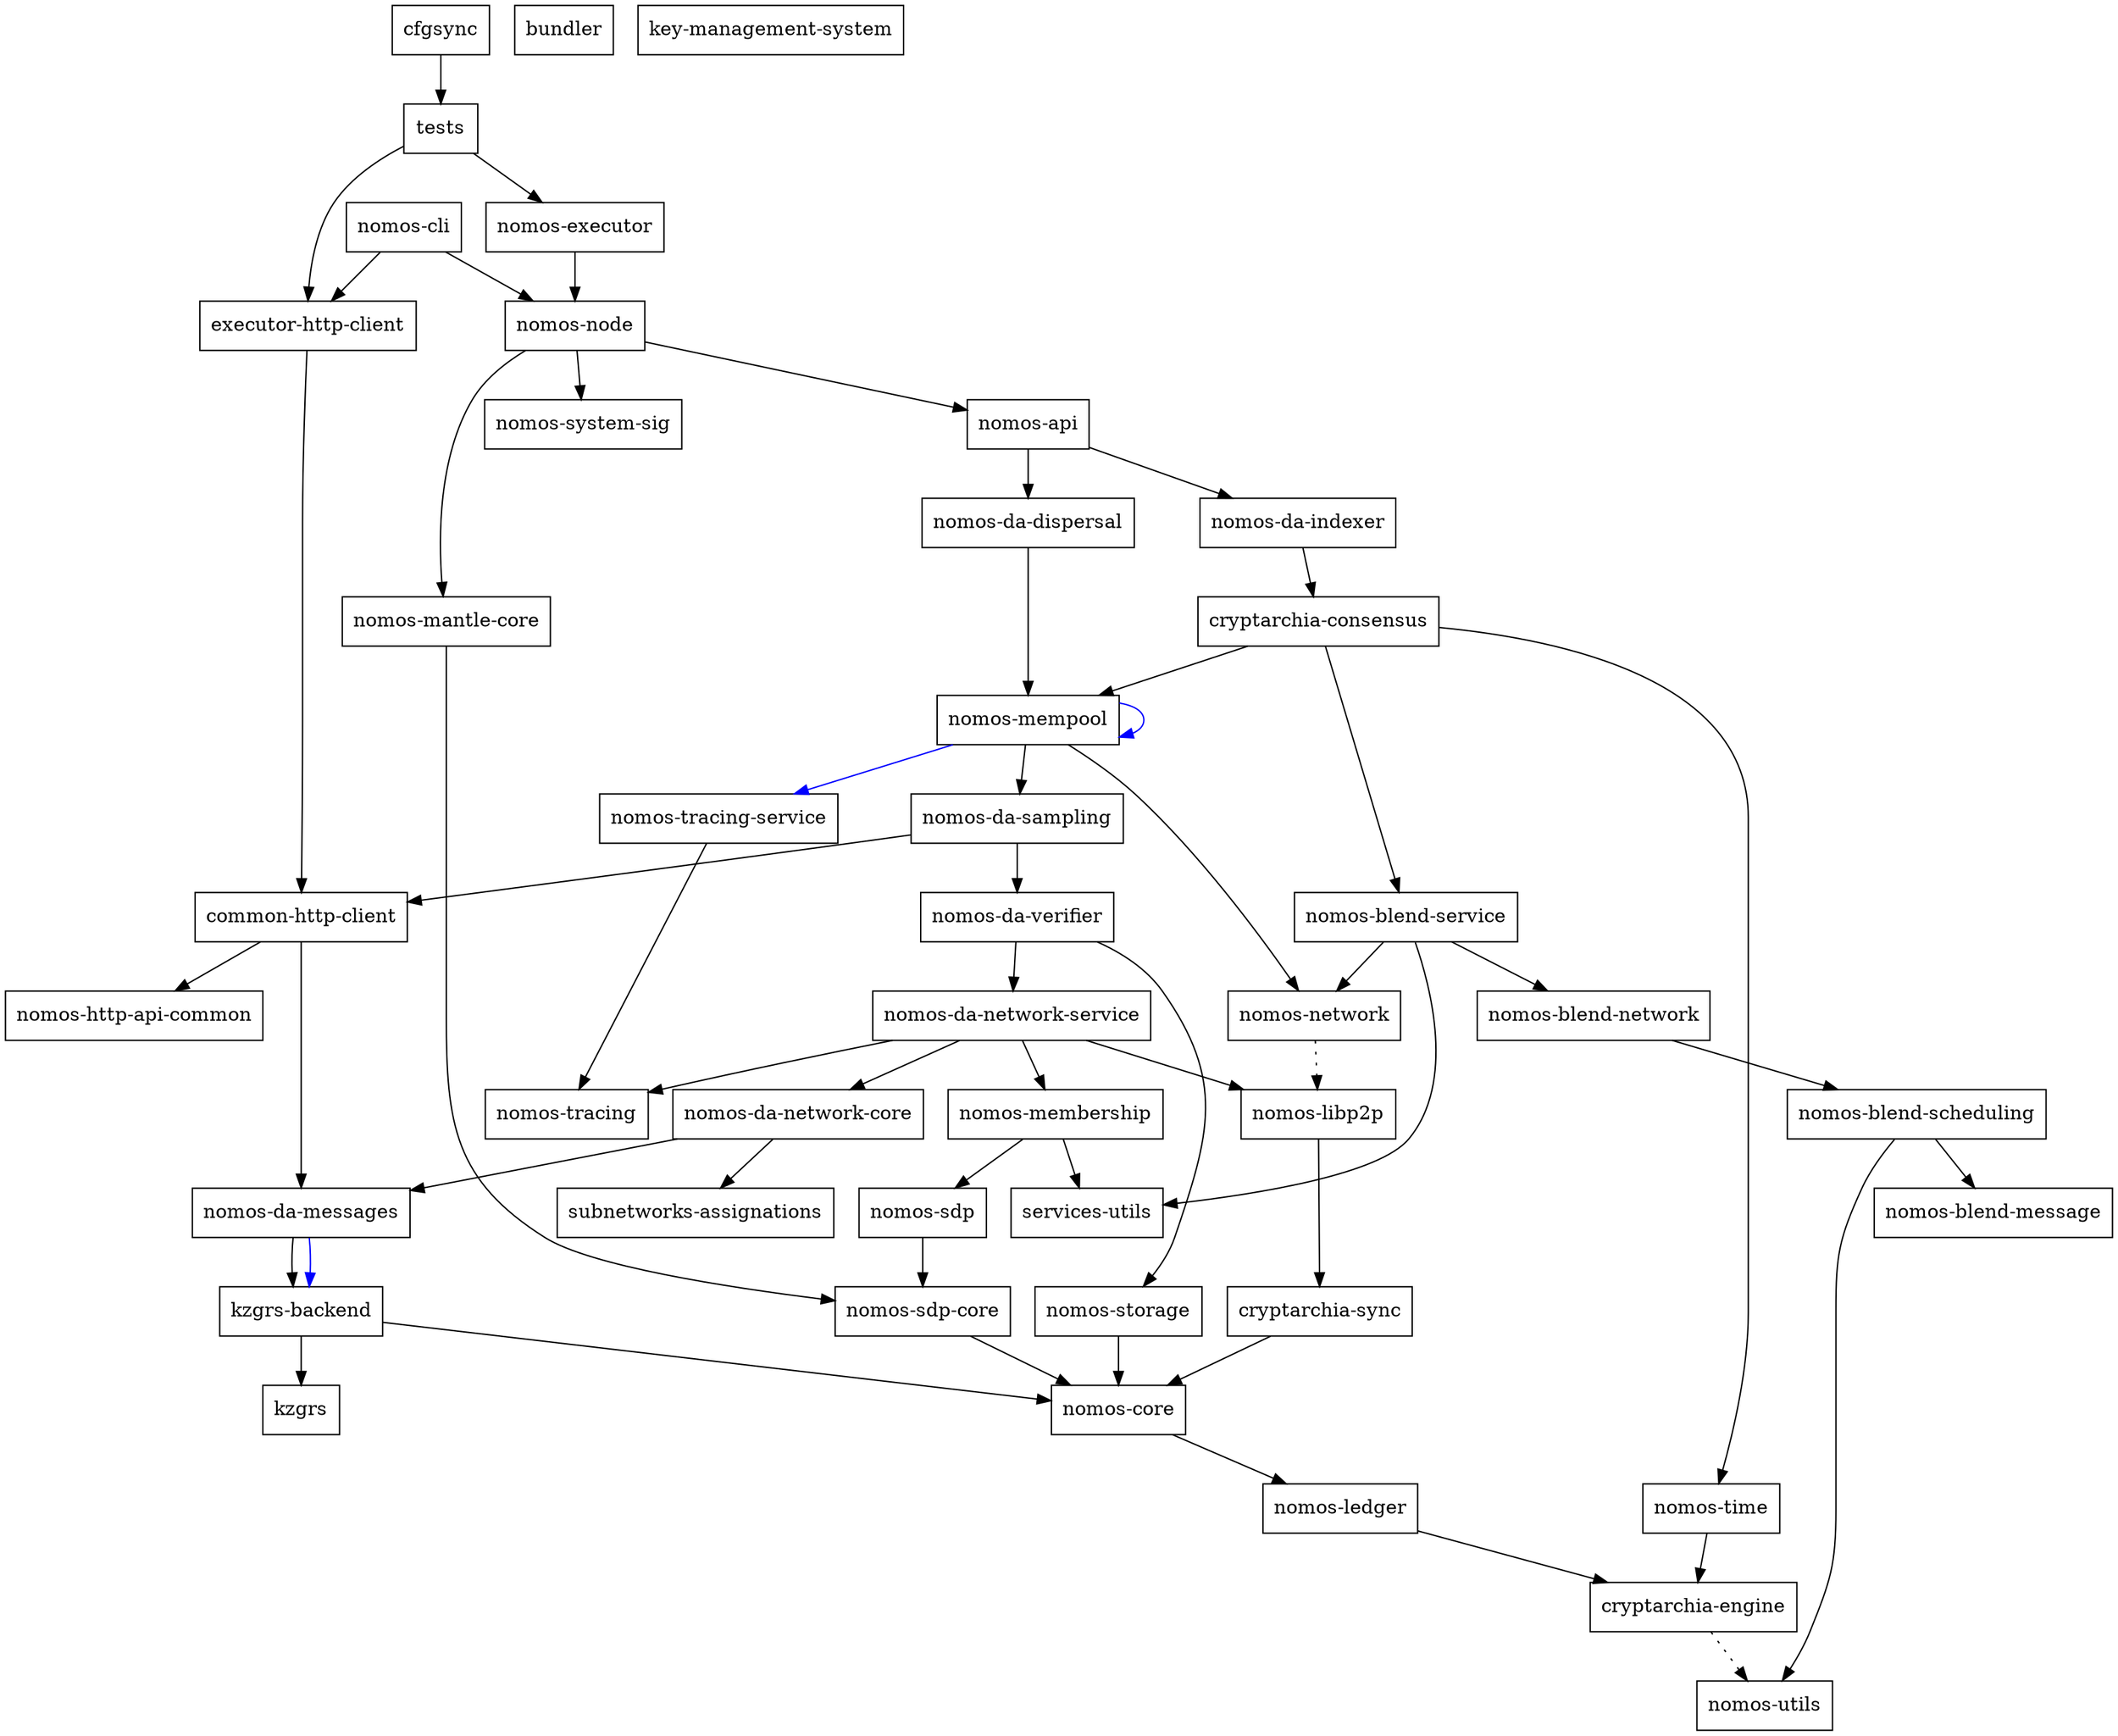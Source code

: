 digraph {
    0 [ label = "cryptarchia-engine" shape = box]
    1 [ label = "nomos-utils" shape = box]
    2 [ label = "cryptarchia-sync" shape = box]
    3 [ label = "nomos-core" shape = box]
    4 [ label = "nomos-ledger" shape = box]
    5 [ label = "nomos-http-api-common" shape = box]
    6 [ label = "nomos-executor" shape = box]
    7 [ label = "kzgrs-backend" shape = box]
    8 [ label = "kzgrs" shape = box]
    9 [ label = "nomos-api" shape = box]
    10 [ label = "cryptarchia-consensus" shape = box]
    11 [ label = "nomos-blend-service" shape = box]
    12 [ label = "nomos-blend-message" shape = box]
    13 [ label = "nomos-blend-network" shape = box]
    14 [ label = "nomos-blend-scheduling" shape = box]
    15 [ label = "nomos-libp2p" shape = box]
    16 [ label = "nomos-network" shape = box]
    17 [ label = "services-utils" shape = box]
    18 [ label = "nomos-da-sampling" shape = box]
    19 [ label = "common-http-client" shape = box]
    20 [ label = "nomos-da-messages" shape = box]
    21 [ label = "nomos-da-network-core" shape = box]
    22 [ label = "subnetworks-assignations" shape = box]
    23 [ label = "nomos-da-network-service" shape = box]
    24 [ label = "nomos-membership" shape = box]
    25 [ label = "nomos-sdp" shape = box]
    26 [ label = "nomos-sdp-core" shape = box]
    27 [ label = "nomos-tracing" shape = box]
    28 [ label = "nomos-da-verifier" shape = box]
    29 [ label = "nomos-storage" shape = box]
    30 [ label = "nomos-mempool" shape = box]
    31 [ label = "nomos-tracing-service" shape = box]
    32 [ label = "nomos-time" shape = box]
    33 [ label = "nomos-da-dispersal" shape = box]
    34 [ label = "nomos-da-indexer" shape = box]
    35 [ label = "nomos-mantle-core" shape = box]
    36 [ label = "nomos-node" shape = box]
    37 [ label = "nomos-system-sig" shape = box]
    38 [ label = "executor-http-client" shape = box]
    39 [ label = "bundler" shape = box]
    40 [ label = "nomos-cli" shape = box]
    41 [ label = "key-management-system" shape = box]
    42 [ label = "cfgsync" shape = box]
    43 [ label = "tests" shape = box]
    0 -> 1 [ style = dotted]
    2 -> 3 [ ]
    3 -> 4 [ ]
    4 -> 0 [ ]
    6 -> 36 [ ]
    7 -> 8 [ ]
    7 -> 3 [ ]
    9 -> 33 [ ]
    9 -> 34 [ ]
    10 -> 11 [ ]
    10 -> 30 [ ]
    10 -> 32 [ ]
    11 -> 13 [ ]
    11 -> 16 [ ]
    11 -> 17 [ ]
    13 -> 14 [ ]
    14 -> 12 [ ]
    14 -> 1 [ ]
    15 -> 2 [ ]
    16 -> 15 [ style = dotted]
    18 -> 19 [ ]
    18 -> 28 [ ]
    19 -> 20 [ ]
    19 -> 5 [ ]
    20 -> 7 [ ]
    20 -> 7 [ color = blue]
    21 -> 20 [ ]
    21 -> 22 [ ]
    23 -> 21 [ ]
    23 -> 15 [ ]
    23 -> 24 [ ]
    23 -> 27 [ ]
    24 -> 25 [ ]
    24 -> 17 [ ]
    25 -> 26 [ ]
    26 -> 3 [ ]
    28 -> 23 [ ]
    28 -> 29 [ ]
    29 -> 3 [ ]
    30 -> 18 [ ]
    30 -> 30 [ color = blue]
    30 -> 16 [ ]
    30 -> 31 [ color = blue]
    31 -> 27 [ ]
    32 -> 0 [ ]
    33 -> 30 [ ]
    34 -> 10 [ ]
    35 -> 26 [ ]
    36 -> 9 [ ]
    36 -> 35 [ ]
    36 -> 37 [ ]
    38 -> 19 [ ]
    40 -> 38 [ ]
    40 -> 36 [ ]
    42 -> 43 [ ]
    43 -> 38 [ ]
    43 -> 6 [ ]
}


